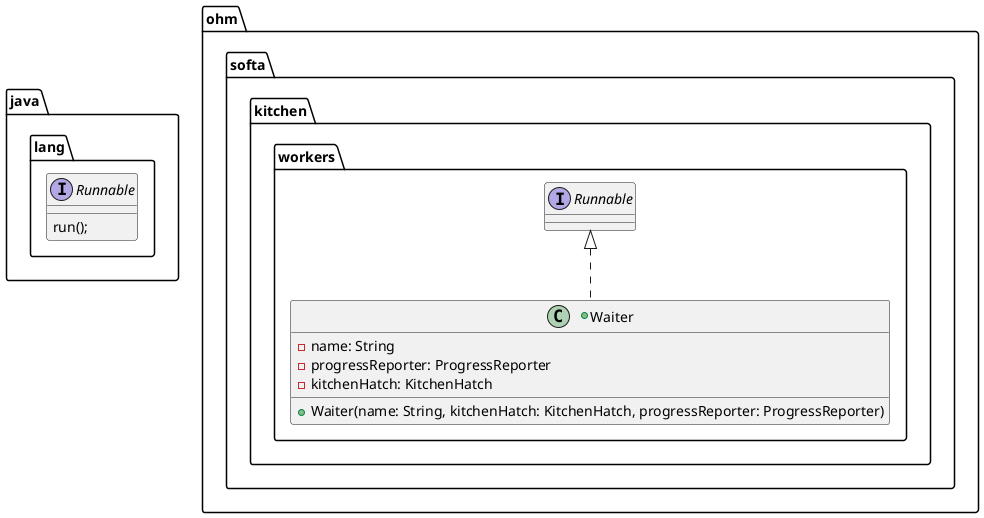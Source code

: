 @startuml Waiter

package java.lang {
    interface Runnable {
        run();
    }
}

package ohm.softa.kitchen.workers {

    +class Waiter implements Runnable {
        -name: String
        -progressReporter: ProgressReporter
        -kitchenHatch: KitchenHatch
        +Waiter(name: String, kitchenHatch: KitchenHatch, progressReporter: ProgressReporter)
    }
}

@enduml
